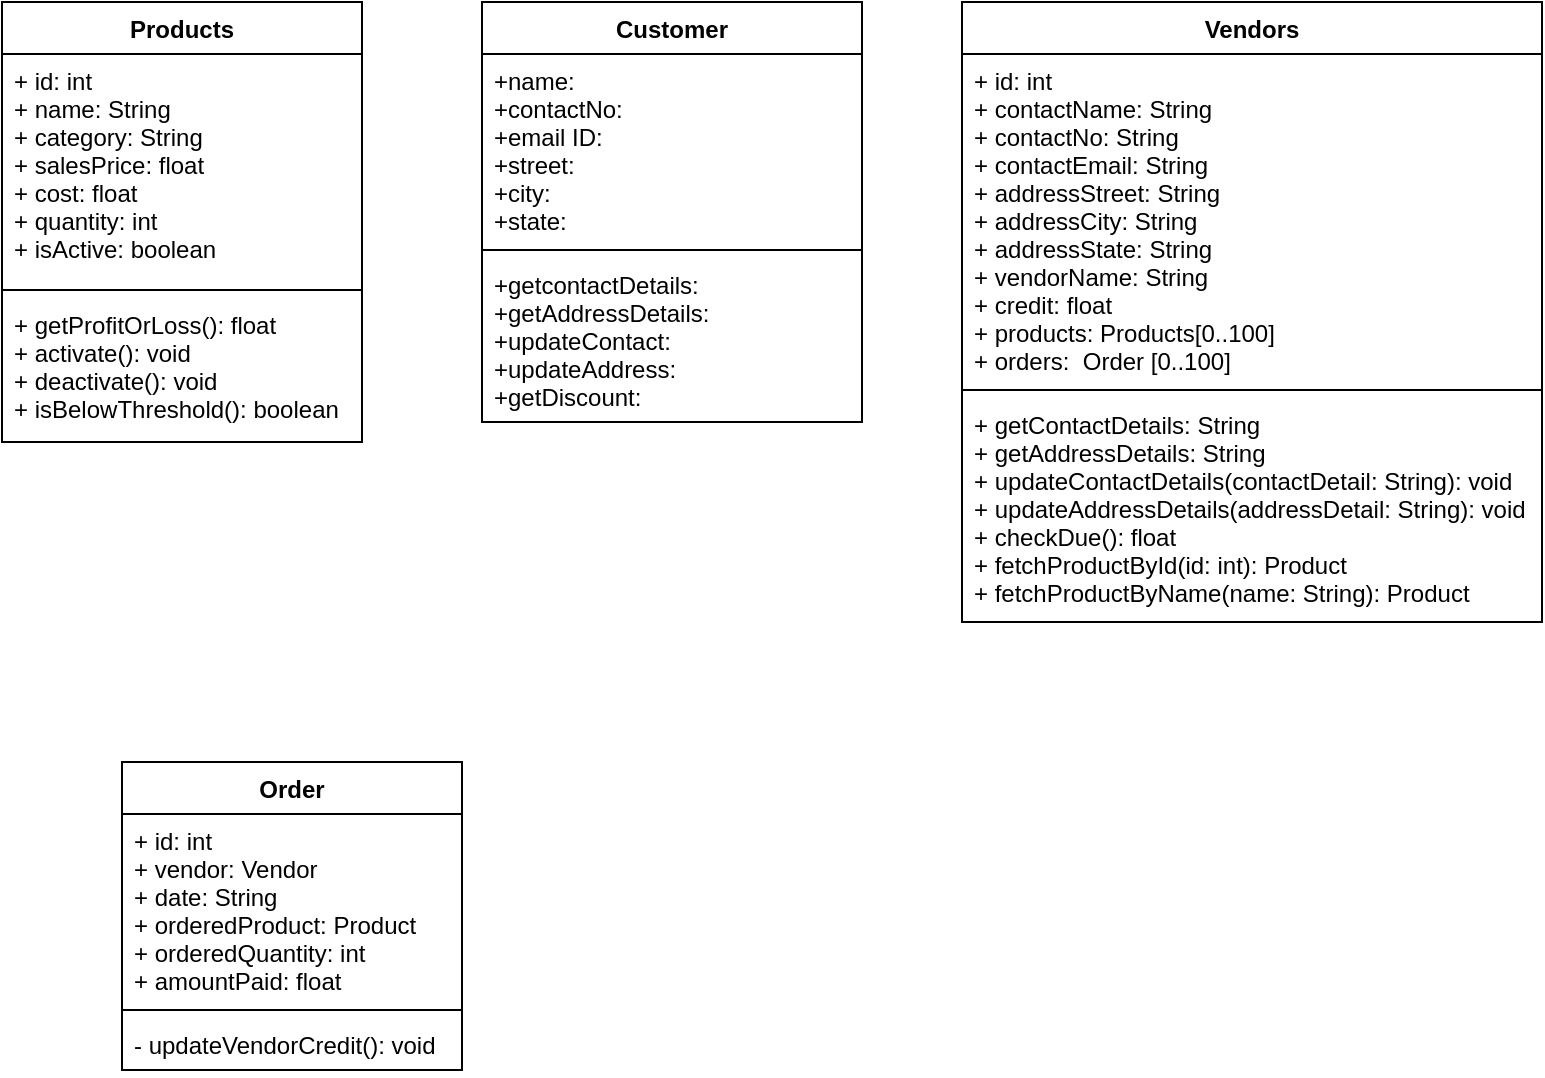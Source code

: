 <mxfile version="15.3.5" type="device"><diagram id="H0nhvjJy-DTspM8wxKxa" name="Page-1"><mxGraphModel dx="2163" dy="579" grid="1" gridSize="10" guides="1" tooltips="1" connect="1" arrows="1" fold="1" page="1" pageScale="1" pageWidth="850" pageHeight="1100" math="0" shadow="0"><root><mxCell id="0"/><mxCell id="1" parent="0"/><mxCell id="Z3Xx5DKtyScUfq5PNHDn-50" value="Order" style="swimlane;fontStyle=1;align=center;verticalAlign=top;childLayout=stackLayout;horizontal=1;startSize=26;horizontalStack=0;resizeParent=1;resizeParentMax=0;resizeLast=0;collapsible=1;marginBottom=0;hachureGap=4;pointerEvents=0;" vertex="1" parent="1"><mxGeometry x="-740" y="420" width="170" height="154" as="geometry"/></mxCell><mxCell id="Z3Xx5DKtyScUfq5PNHDn-51" value="+ id: int&#10;+ vendor: Vendor&#10;+ date: String&#10;+ orderedProduct: Product&#10;+ orderedQuantity: int&#10;+ amountPaid: float" style="text;strokeColor=none;fillColor=none;align=left;verticalAlign=top;spacingLeft=4;spacingRight=4;overflow=hidden;rotatable=0;points=[[0,0.5],[1,0.5]];portConstraint=eastwest;" vertex="1" parent="Z3Xx5DKtyScUfq5PNHDn-50"><mxGeometry y="26" width="170" height="94" as="geometry"/></mxCell><mxCell id="Z3Xx5DKtyScUfq5PNHDn-52" value="" style="line;strokeWidth=1;fillColor=none;align=left;verticalAlign=middle;spacingTop=-1;spacingLeft=3;spacingRight=3;rotatable=0;labelPosition=right;points=[];portConstraint=eastwest;" vertex="1" parent="Z3Xx5DKtyScUfq5PNHDn-50"><mxGeometry y="120" width="170" height="8" as="geometry"/></mxCell><mxCell id="Z3Xx5DKtyScUfq5PNHDn-53" value="- updateVendorCredit(): void" style="text;strokeColor=none;fillColor=none;align=left;verticalAlign=top;spacingLeft=4;spacingRight=4;overflow=hidden;rotatable=0;points=[[0,0.5],[1,0.5]];portConstraint=eastwest;" vertex="1" parent="Z3Xx5DKtyScUfq5PNHDn-50"><mxGeometry y="128" width="170" height="26" as="geometry"/></mxCell><mxCell id="Z3Xx5DKtyScUfq5PNHDn-54" value="Customer" style="swimlane;fontStyle=1;align=center;verticalAlign=top;childLayout=stackLayout;horizontal=1;startSize=26;horizontalStack=0;resizeParent=1;resizeParentMax=0;resizeLast=0;collapsible=1;marginBottom=0;hachureGap=4;pointerEvents=0;" vertex="1" parent="1"><mxGeometry x="-560" y="40" width="190" height="210" as="geometry"/></mxCell><mxCell id="Z3Xx5DKtyScUfq5PNHDn-55" value="+name:&#10;+contactNo:&#10;+email ID:&#10;+street:&#10;+city:&#10;+state:" style="text;strokeColor=none;fillColor=none;align=left;verticalAlign=top;spacingLeft=4;spacingRight=4;overflow=hidden;rotatable=0;points=[[0,0.5],[1,0.5]];portConstraint=eastwest;" vertex="1" parent="Z3Xx5DKtyScUfq5PNHDn-54"><mxGeometry y="26" width="190" height="94" as="geometry"/></mxCell><mxCell id="Z3Xx5DKtyScUfq5PNHDn-56" value="" style="line;strokeWidth=1;fillColor=none;align=left;verticalAlign=middle;spacingTop=-1;spacingLeft=3;spacingRight=3;rotatable=0;labelPosition=right;points=[];portConstraint=eastwest;" vertex="1" parent="Z3Xx5DKtyScUfq5PNHDn-54"><mxGeometry y="120" width="190" height="8" as="geometry"/></mxCell><mxCell id="Z3Xx5DKtyScUfq5PNHDn-57" value="+getcontactDetails:&#10;+getAddressDetails:&#10;+updateContact:&#10;+updateAddress:&#10;+getDiscount:" style="text;strokeColor=none;fillColor=none;align=left;verticalAlign=top;spacingLeft=4;spacingRight=4;overflow=hidden;rotatable=0;points=[[0,0.5],[1,0.5]];portConstraint=eastwest;" vertex="1" parent="Z3Xx5DKtyScUfq5PNHDn-54"><mxGeometry y="128" width="190" height="82" as="geometry"/></mxCell><mxCell id="Z3Xx5DKtyScUfq5PNHDn-58" value="Vendors" style="swimlane;fontStyle=1;align=center;verticalAlign=top;childLayout=stackLayout;horizontal=1;startSize=26;horizontalStack=0;resizeParent=1;resizeParentMax=0;resizeLast=0;collapsible=1;marginBottom=0;hachureGap=4;pointerEvents=0;" vertex="1" parent="1"><mxGeometry x="-320" y="40" width="290" height="310" as="geometry"/></mxCell><mxCell id="Z3Xx5DKtyScUfq5PNHDn-59" value="+ id: int&#10;+ contactName: String&#10;+ contactNo: String&#10;+ contactEmail: String&#10;+ addressStreet: String&#10;+ addressCity: String&#10;+ addressState: String&#10;+ vendorName: String&#10;+ credit: float&#10;+ products: Products[0..100]&#10;+ orders:  Order [0..100]" style="text;strokeColor=none;fillColor=none;align=left;verticalAlign=top;spacingLeft=4;spacingRight=4;overflow=hidden;rotatable=0;points=[[0,0.5],[1,0.5]];portConstraint=eastwest;" vertex="1" parent="Z3Xx5DKtyScUfq5PNHDn-58"><mxGeometry y="26" width="290" height="164" as="geometry"/></mxCell><mxCell id="Z3Xx5DKtyScUfq5PNHDn-60" value="" style="line;strokeWidth=1;fillColor=none;align=left;verticalAlign=middle;spacingTop=-1;spacingLeft=3;spacingRight=3;rotatable=0;labelPosition=right;points=[];portConstraint=eastwest;" vertex="1" parent="Z3Xx5DKtyScUfq5PNHDn-58"><mxGeometry y="190" width="290" height="8" as="geometry"/></mxCell><mxCell id="Z3Xx5DKtyScUfq5PNHDn-61" value="+ getContactDetails: String&#10;+ getAddressDetails: String&#10;+ updateContactDetails(contactDetail: String): void&#10;+ updateAddressDetails(addressDetail: String): void&#10;+ checkDue(): float&#10;+ fetchProductById(id: int): Product&#10;+ fetchProductByName(name: String): Product" style="text;strokeColor=none;fillColor=none;align=left;verticalAlign=top;spacingLeft=4;spacingRight=4;overflow=hidden;rotatable=0;points=[[0,0.5],[1,0.5]];portConstraint=eastwest;" vertex="1" parent="Z3Xx5DKtyScUfq5PNHDn-58"><mxGeometry y="198" width="290" height="112" as="geometry"/></mxCell><mxCell id="Z3Xx5DKtyScUfq5PNHDn-62" value="Products" style="swimlane;fontStyle=1;align=center;verticalAlign=top;childLayout=stackLayout;horizontal=1;startSize=26;horizontalStack=0;resizeParent=1;resizeParentMax=0;resizeLast=0;collapsible=1;marginBottom=0;hachureGap=4;pointerEvents=0;" vertex="1" parent="1"><mxGeometry x="-800" y="40" width="180" height="220" as="geometry"/></mxCell><mxCell id="Z3Xx5DKtyScUfq5PNHDn-63" value="+ id: int&#10;+ name: String&#10;+ category: String&#10;+ salesPrice: float&#10;+ cost: float&#10;+ quantity: int&#10;+ isActive: boolean" style="text;strokeColor=none;fillColor=none;align=left;verticalAlign=top;spacingLeft=4;spacingRight=4;overflow=hidden;rotatable=0;points=[[0,0.5],[1,0.5]];portConstraint=eastwest;" vertex="1" parent="Z3Xx5DKtyScUfq5PNHDn-62"><mxGeometry y="26" width="180" height="114" as="geometry"/></mxCell><mxCell id="Z3Xx5DKtyScUfq5PNHDn-64" value="" style="line;strokeWidth=1;fillColor=none;align=left;verticalAlign=middle;spacingTop=-1;spacingLeft=3;spacingRight=3;rotatable=0;labelPosition=right;points=[];portConstraint=eastwest;" vertex="1" parent="Z3Xx5DKtyScUfq5PNHDn-62"><mxGeometry y="140" width="180" height="8" as="geometry"/></mxCell><mxCell id="Z3Xx5DKtyScUfq5PNHDn-65" value="+ getProfitOrLoss(): float&#10;+ activate(): void&#10;+ deactivate(): void&#10;+ isBelowThreshold(): boolean" style="text;strokeColor=none;fillColor=none;align=left;verticalAlign=top;spacingLeft=4;spacingRight=4;overflow=hidden;rotatable=0;points=[[0,0.5],[1,0.5]];portConstraint=eastwest;" vertex="1" parent="Z3Xx5DKtyScUfq5PNHDn-62"><mxGeometry y="148" width="180" height="72" as="geometry"/></mxCell></root></mxGraphModel></diagram></mxfile>